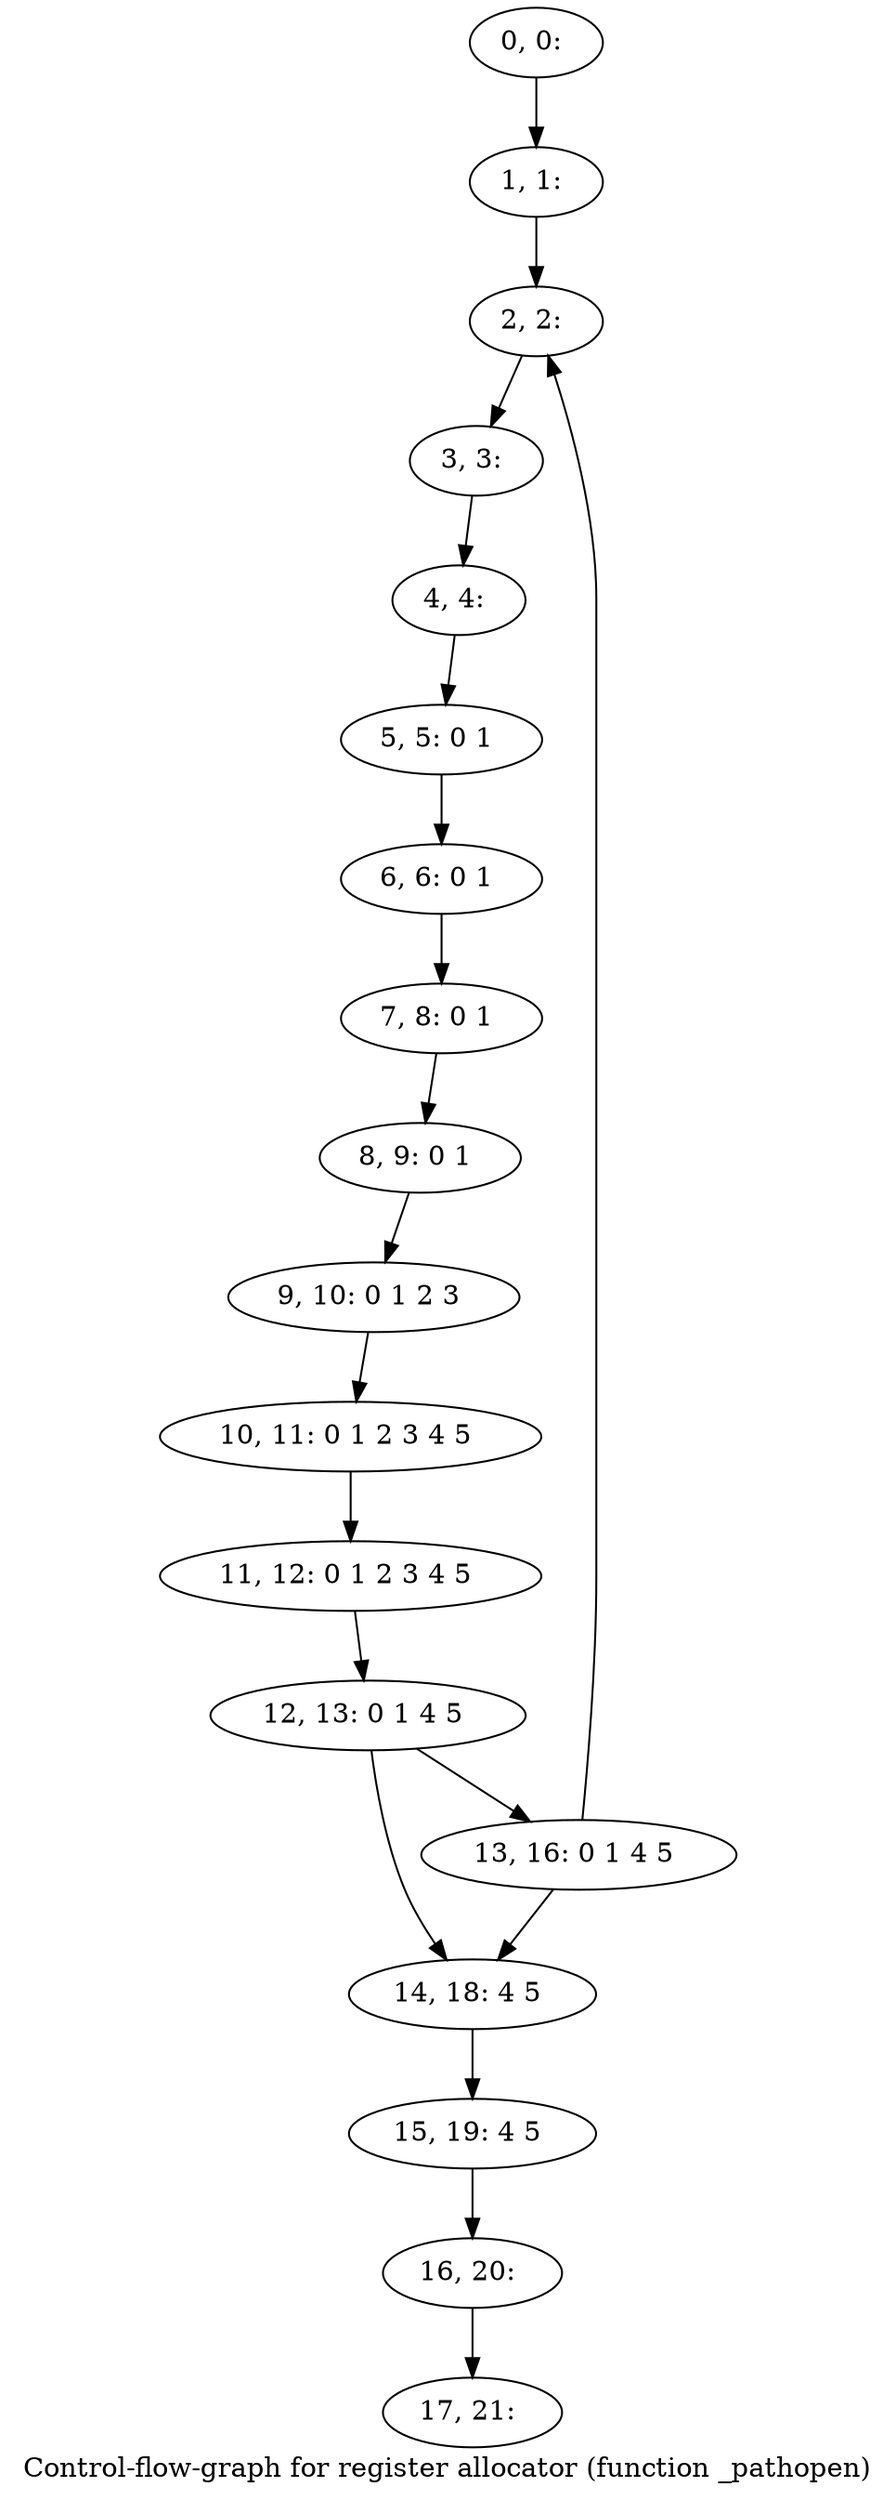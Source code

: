digraph G {
graph [label="Control-flow-graph for register allocator (function _pathopen)"]
0[label="0, 0: "];
1[label="1, 1: "];
2[label="2, 2: "];
3[label="3, 3: "];
4[label="4, 4: "];
5[label="5, 5: 0 1 "];
6[label="6, 6: 0 1 "];
7[label="7, 8: 0 1 "];
8[label="8, 9: 0 1 "];
9[label="9, 10: 0 1 2 3 "];
10[label="10, 11: 0 1 2 3 4 5 "];
11[label="11, 12: 0 1 2 3 4 5 "];
12[label="12, 13: 0 1 4 5 "];
13[label="13, 16: 0 1 4 5 "];
14[label="14, 18: 4 5 "];
15[label="15, 19: 4 5 "];
16[label="16, 20: "];
17[label="17, 21: "];
0->1 ;
1->2 ;
2->3 ;
3->4 ;
4->5 ;
5->6 ;
6->7 ;
7->8 ;
8->9 ;
9->10 ;
10->11 ;
11->12 ;
12->13 ;
12->14 ;
13->14 ;
13->2 ;
14->15 ;
15->16 ;
16->17 ;
}
